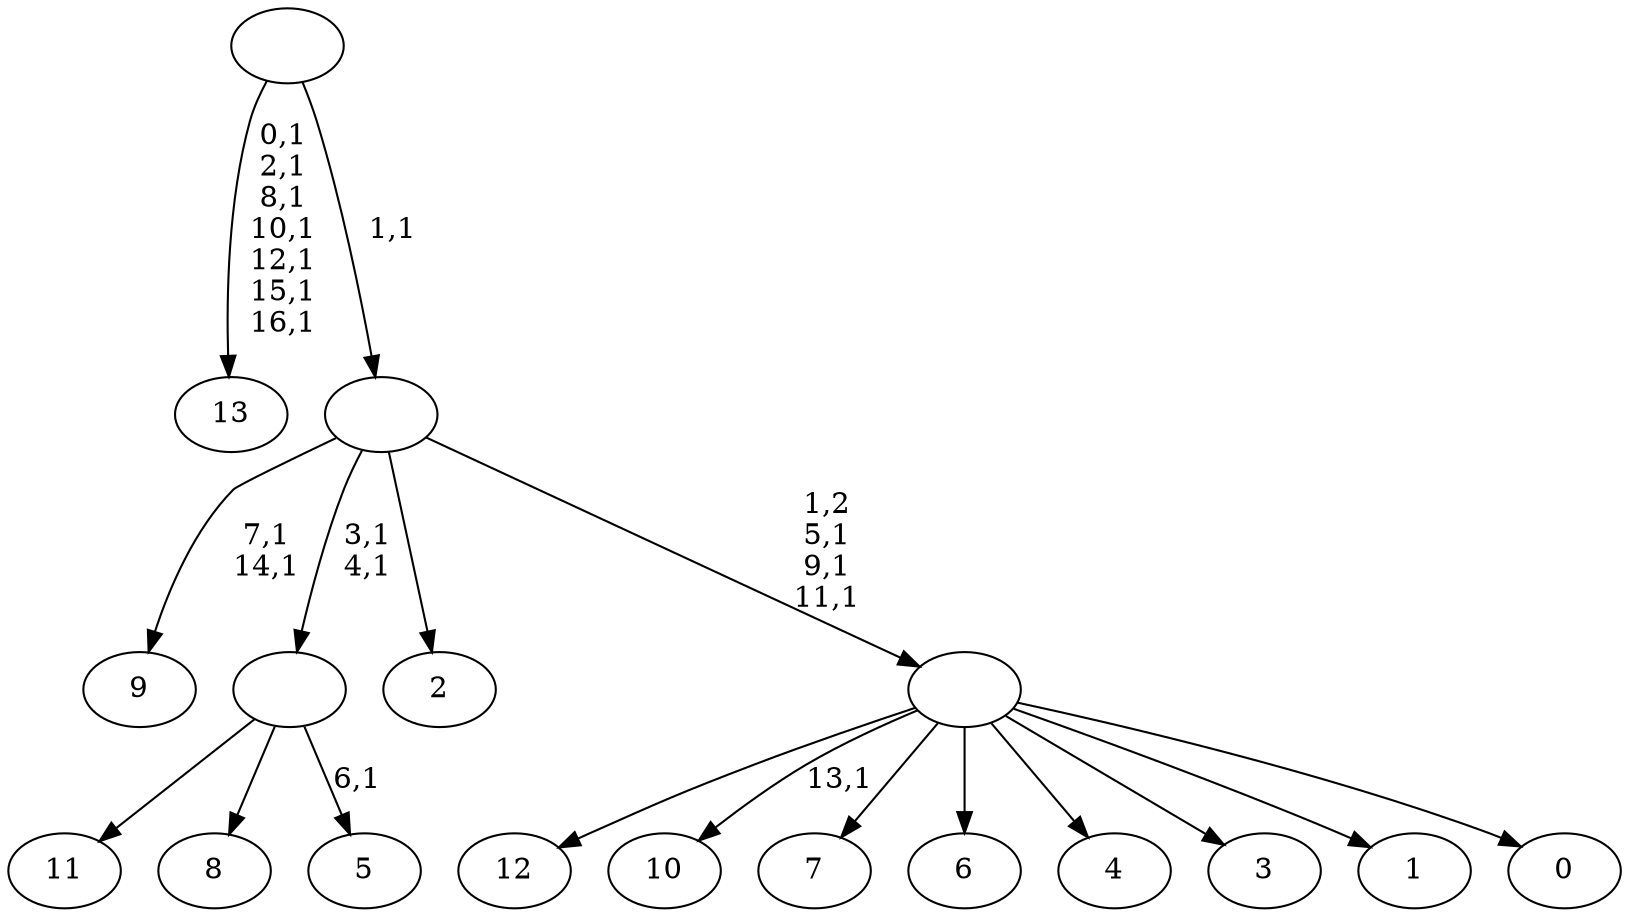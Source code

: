 digraph T {
	31 [label="13"]
	23 [label="12"]
	22 [label="11"]
	21 [label="10"]
	19 [label="9"]
	16 [label="8"]
	15 [label="7"]
	14 [label="6"]
	13 [label="5"]
	11 [label=""]
	9 [label="4"]
	8 [label="3"]
	7 [label="2"]
	6 [label="1"]
	5 [label="0"]
	4 [label=""]
	1 [label=""]
	0 [label=""]
	11 -> 13 [label="6,1"]
	11 -> 22 [label=""]
	11 -> 16 [label=""]
	4 -> 21 [label="13,1"]
	4 -> 23 [label=""]
	4 -> 15 [label=""]
	4 -> 14 [label=""]
	4 -> 9 [label=""]
	4 -> 8 [label=""]
	4 -> 6 [label=""]
	4 -> 5 [label=""]
	1 -> 4 [label="1,2\n5,1\n9,1\n11,1"]
	1 -> 11 [label="3,1\n4,1"]
	1 -> 19 [label="7,1\n14,1"]
	1 -> 7 [label=""]
	0 -> 31 [label="0,1\n2,1\n8,1\n10,1\n12,1\n15,1\n16,1"]
	0 -> 1 [label="1,1"]
}

